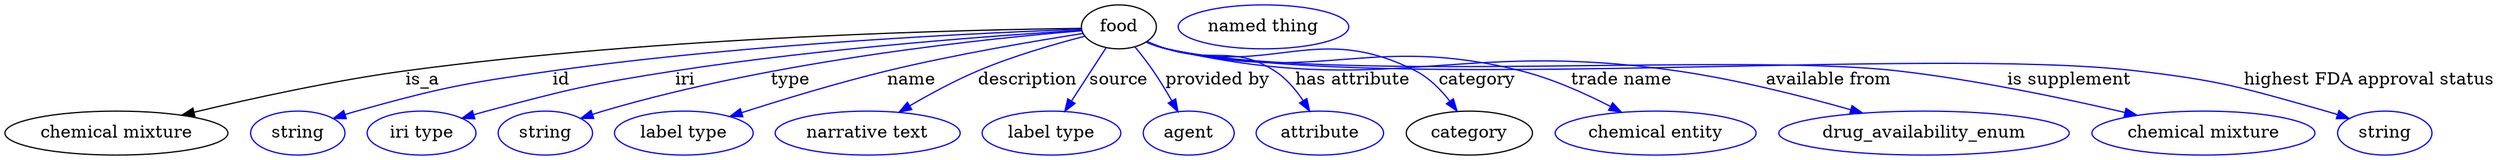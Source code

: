 digraph {
	graph [bb="0,0,2028,123"];
	node [label="\N"];
	food	[height=0.5,
		label=food,
		pos="907.99,105",
		width=0.84854];
	"chemical mixture"	[height=0.5,
		pos="90.992,18",
		width=2.5276];
	food -> "chemical mixture"	[label=is_a,
		lp="339.99,61.5",
		pos="e,144.26,32.716 877.23,103.77 790.27,102.76 535.38,97.409 325.99,69 267.14,61.016 201.07,46.448 154,35.088"];
	id	[color=blue,
		height=0.5,
		label=string,
		pos="237.99,18",
		width=1.0652];
	food -> id	[color=blue,
		label=id,
		lp="452.99,61.5",
		pos="e,266.98,29.984 877.58,103.04 803.45,100.41 607.7,91.706 445.99,69 374.09,58.904 355.93,55.499 285.99,36 282.88,35.133 279.69,34.168 \
276.49,33.151",
		style=solid];
	iri	[color=blue,
		height=0.5,
		label="iri type",
		pos="338.99,18",
		width=1.2277];
	food -> iri	[color=blue,
		label=iri,
		lp="553.99,61.5",
		pos="e,372.27,30.005 877.33,102.24 814.76,98.385 667.96,87.984 545.99,69 477.26,58.301 460.24,53.797 392.99,36 389.41,35.052 385.71,34.014 \
382,32.933",
		style=solid];
	type	[color=blue,
		height=0.5,
		label=string,
		pos="439.99,18",
		width=1.0652];
	food -> type	[color=blue,
		label=type,
		lp="639.99,61.5",
		pos="e,468.65,29.968 877.8,101.8 807.83,96.112 629.66,78.338 486.99,36 484.09,35.139 481.11,34.197 478.12,33.212",
		style=solid];
	name	[color=blue,
		height=0.5,
		label="label type",
		pos="552.99,18",
		width=1.5707];
	food -> name	[color=blue,
		label=name,
		lp="738.99,61.5",
		pos="e,590.58,31.607 878.64,99.587 841.3,93.739 774.94,82.562 718.99,69 678.57,59.2 633.41,45.409 600.41,34.792",
		style=solid];
	description	[color=blue,
		height=0.5,
		label="narrative text",
		pos="702.99,18",
		width=2.0943];
	food -> description	[color=blue,
		label=description,
		lp="833.49,61.5",
		pos="e,728.64,35.167 879.99,97.256 856.34,91.142 821.81,81.227 792.99,69 773.97,60.93 753.78,49.953 737.35,40.34",
		style=solid];
	source	[color=blue,
		height=0.5,
		label="label type",
		pos="852.99,18",
		width=1.5707];
	food -> source	[color=blue,
		label=source,
		lp="907.99,61.5",
		pos="e,863.86,35.789 897.65,88.012 889.73,75.783 878.67,58.677 869.53,44.556",
		style=solid];
	"provided by"	[color=blue,
		height=0.5,
		label=agent,
		pos="964.99,18",
		width=1.0291];
	food -> "provided by"	[color=blue,
		label="provided by",
		lp="988.49,61.5",
		pos="e,956.19,35.59 921.05,88.699 925.94,82.707 931.42,75.679 935.99,69 941.29,61.262 946.58,52.512 951.17,44.519",
		style=solid];
	"has attribute"	[color=blue,
		height=0.5,
		label=attribute,
		pos="1072,18",
		width=1.4443];
	food -> "has attribute"	[color=blue,
		label="has attribute",
		lp="1099,61.5",
		pos="e,1063.7,35.969 931.2,92.94 936.32,90.765 941.78,88.649 946.99,87 985.05,74.958 1001.3,90.467 1035,69 1044.4,62.99 1052.3,53.667 \
1058.3,44.692",
		style=solid];
	category	[height=0.5,
		pos="1193,18",
		width=1.4263];
	food -> category	[color=blue,
		label=category,
		lp="1200.5,61.5",
		pos="e,1183.3,35.984 930.65,92.663 935.91,90.449 941.55,88.387 946.99,87 990.87,75.806 1109.7,89.691 1150,69 1160.9,63.393 1170.2,53.716 \
1177.4,44.36",
		style=solid];
	"trade name"	[color=blue,
		height=0.5,
		label="chemical entity",
		pos="1344,18",
		width=2.2748];
	food -> "trade name"	[color=blue,
		label="trade name",
		lp="1318,61.5",
		pos="e,1316.6,35.145 930.63,92.557 935.88,90.349 941.53,88.316 946.99,87 1072.1,56.83 1111.2,100.58 1236,69 1261,62.669 1287.3,50.618 \
1307.7,39.933",
		style=solid];
	"available from"	[color=blue,
		height=0.5,
		label=drug_availability_enum,
		pos="1562,18",
		width=3.2858];
	food -> "available from"	[color=blue,
		label="available from",
		lp="1486.5,61.5",
		pos="e,1512.7,34.368 930.61,92.48 935.86,90.276 941.52,88.264 946.99,87 1127.3,45.323 1179.9,95.685 1363,69 1410.8,62.039 1463.7,48.437 \
1503,37.175",
		style=solid];
	"is supplement"	[color=blue,
		height=0.5,
		label="chemical mixture",
		pos="1789,18",
		width=2.5276];
	food -> "is supplement"	[color=blue,
		label="is supplement",
		lp="1681.5,61.5",
		pos="e,1735.4,32.574 930.18,92.602 935.55,90.332 941.37,88.261 946.99,87 1076.1,58.048 1410.6,84.177 1542,69 1605,61.721 1675.9,46.645 \
1725.5,34.941",
		style=solid];
	"highest FDA approval status"	[color=blue,
		height=0.5,
		label=string,
		pos="1936,18",
		width=1.0652];
	food -> "highest FDA approval status"	[color=blue,
		label="highest FDA approval status",
		lp="1925.5,61.5",
		pos="e,1907.4,30.049 930.18,92.571 935.55,90.303 941.37,88.24 946.99,87 1118.3,49.252 1561.8,89.581 1736,69 1805.1,60.837 1822.1,55.207 \
1889,36 1891.9,35.164 1894.9,34.241 1897.9,33.269",
		style=solid];
	"named thing_category"	[color=blue,
		height=0.5,
		label="named thing",
		pos="1026,105",
		width=1.9318];
}
